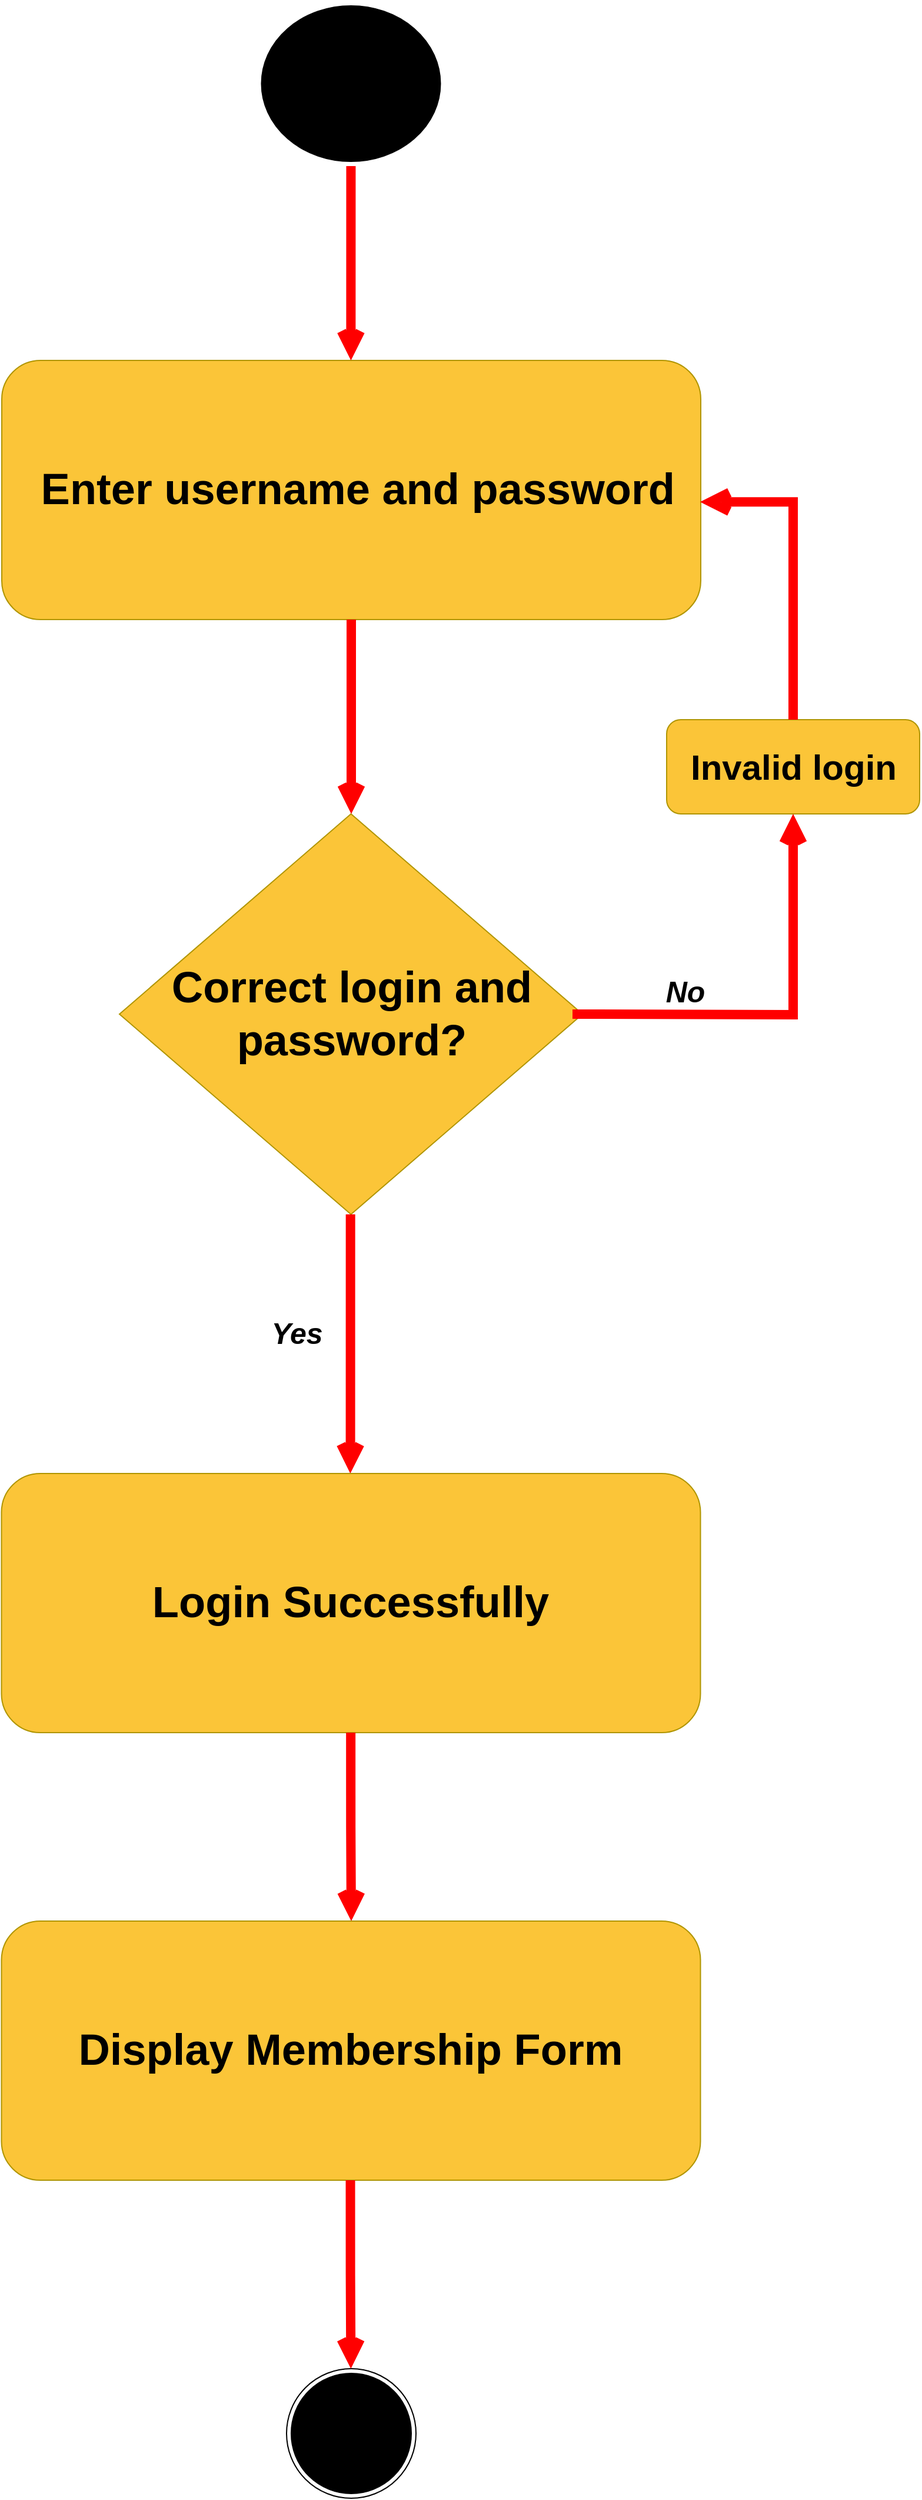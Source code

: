 <mxfile version="20.6.2" type="device"><diagram id="YIuhwCXFtU0l5JRYasBR" name="Page-1"><mxGraphModel dx="4097" dy="-30" grid="1" gridSize="10" guides="1" tooltips="1" connect="1" arrows="1" fold="1" page="1" pageScale="1" pageWidth="1654" pageHeight="2336" math="0" shadow="0"><root><mxCell id="0"/><mxCell id="1" parent="0"/><mxCell id="zKT7PujIKJErnOPzl2WX-4" value="&lt;b&gt;&amp;nbsp;Enter username and password&lt;/b&gt;" style="rounded=1;whiteSpace=wrap;html=1;strokeColor=#B09500;fontSize=37;fillColor=#FBC538;fontColor=#000000;" parent="1" vertex="1"><mxGeometry x="1577.5" y="3095" width="594" height="220" as="geometry"/></mxCell><mxCell id="zKT7PujIKJErnOPzl2WX-5" value="&lt;b&gt;Correct login and password?&lt;/b&gt;" style="rhombus;whiteSpace=wrap;html=1;strokeColor=#B09500;fontSize=37;fillColor=#FBC538;fontColor=#000000;" parent="1" vertex="1"><mxGeometry x="1677.5" y="3480" width="393.5" height="340" as="geometry"/></mxCell><mxCell id="zKT7PujIKJErnOPzl2WX-20" value="" style="edgeStyle=orthogonalEdgeStyle;html=1;verticalAlign=bottom;endArrow=open;endSize=8;strokeColor=#ff0000;rounded=0;strokeWidth=8;fontSize=37;sketch=0;shadow=0;exitX=0.5;exitY=1;exitDx=0;exitDy=0;" parent="1" source="zKT7PujIKJErnOPzl2WX-4" edge="1"><mxGeometry relative="1" as="geometry"><mxPoint x="1874.5" y="3480" as="targetPoint"/><mxPoint x="1882.5" y="3680" as="sourcePoint"/><Array as="points"><mxPoint x="1874.5" y="3450"/></Array></mxGeometry></mxCell><mxCell id="zKT7PujIKJErnOPzl2WX-22" value="" style="edgeStyle=orthogonalEdgeStyle;html=1;verticalAlign=bottom;endArrow=open;endSize=8;strokeColor=#ff0000;rounded=0;strokeWidth=8;fontSize=37;exitX=0.5;exitY=1;exitDx=0;exitDy=0;" parent="1" edge="1"><mxGeometry relative="1" as="geometry"><mxPoint x="1873.67" y="4040" as="targetPoint"/><mxPoint x="1873.84" y="3820" as="sourcePoint"/><Array as="points"><mxPoint x="1873.84" y="4010"/><mxPoint x="1873.84" y="4010"/></Array></mxGeometry></mxCell><mxCell id="zKT7PujIKJErnOPzl2WX-23" value="&lt;font size=&quot;1&quot; style=&quot;&quot;&gt;&lt;b style=&quot;font-size: 25px;&quot;&gt;&lt;i&gt;Yes&lt;/i&gt;&lt;/b&gt;&lt;/font&gt;" style="text;html=1;align=center;verticalAlign=middle;resizable=0;points=[];autosize=1;strokeColor=none;fillColor=none;" parent="1" vertex="1"><mxGeometry x="1792.5" y="3900" width="70" height="40" as="geometry"/></mxCell><mxCell id="zKT7PujIKJErnOPzl2WX-28" value="&lt;b&gt;&lt;font style=&quot;font-size: 30px;&quot;&gt;Invalid login&lt;/font&gt;&lt;/b&gt;" style="rounded=1;whiteSpace=wrap;html=1;fontSize=25;fillColor=#FBC538;strokeColor=#B09500;fontColor=#000000;" parent="1" vertex="1"><mxGeometry x="2142.5" y="3400" width="215" height="80" as="geometry"/></mxCell><mxCell id="zKT7PujIKJErnOPzl2WX-30" value="" style="edgeStyle=orthogonalEdgeStyle;html=1;verticalAlign=bottom;endArrow=open;endSize=8;strokeColor=#ff0000;rounded=0;strokeWidth=8;fontSize=37;entryX=0.5;entryY=1;entryDx=0;entryDy=0;" parent="1" target="zKT7PujIKJErnOPzl2WX-28" edge="1"><mxGeometry relative="1" as="geometry"><mxPoint x="2062.5" y="4110" as="targetPoint"/><mxPoint x="2062.5" y="3650" as="sourcePoint"/><Array as="points"/></mxGeometry></mxCell><mxCell id="zKT7PujIKJErnOPzl2WX-27" value="&lt;span style=&quot;font-size: 25px;&quot;&gt;&lt;b&gt;&lt;i&gt;No&lt;/i&gt;&lt;/b&gt;&lt;/span&gt;" style="text;html=1;align=center;verticalAlign=middle;resizable=0;points=[];autosize=1;strokeColor=none;fillColor=none;" parent="1" vertex="1"><mxGeometry x="2127.5" y="3610" width="60" height="40" as="geometry"/></mxCell><mxCell id="zKT7PujIKJErnOPzl2WX-31" value="" style="edgeStyle=orthogonalEdgeStyle;html=1;verticalAlign=bottom;endArrow=open;endSize=8;strokeColor=#ff0000;rounded=0;strokeWidth=8;fontSize=37;entryX=0.999;entryY=0.546;entryDx=0;entryDy=0;entryPerimeter=0;exitX=0.5;exitY=0;exitDx=0;exitDy=0;" parent="1" source="zKT7PujIKJErnOPzl2WX-28" target="zKT7PujIKJErnOPzl2WX-4" edge="1"><mxGeometry relative="1" as="geometry"><mxPoint x="2187.56" y="3350" as="targetPoint"/><mxPoint x="2235.5" y="3370" as="sourcePoint"/></mxGeometry></mxCell><mxCell id="zKT7PujIKJErnOPzl2WX-33" value="&lt;b&gt;Login Successfully&lt;/b&gt;" style="rounded=1;whiteSpace=wrap;html=1;strokeColor=#B09500;fontSize=37;fillColor=#FBC538;fontColor=#000000;" parent="1" vertex="1"><mxGeometry x="1577.25" y="4040" width="594" height="220" as="geometry"/></mxCell><mxCell id="zKT7PujIKJErnOPzl2WX-36" value="" style="edgeStyle=orthogonalEdgeStyle;html=1;verticalAlign=bottom;endArrow=open;endSize=8;strokeColor=#ff0000;rounded=0;strokeWidth=8;fontSize=37;exitX=0.5;exitY=1;exitDx=0;exitDy=0;" parent="1" edge="1"><mxGeometry relative="1" as="geometry"><mxPoint x="1874.5" y="4420" as="targetPoint"/><mxPoint x="1874.08" y="4260" as="sourcePoint"/><Array as="points"><mxPoint x="1874.5" y="4340"/><mxPoint x="1874.5" y="4340"/></Array></mxGeometry></mxCell><mxCell id="zKT7PujIKJErnOPzl2WX-37" value="&lt;b&gt;Display Membership Form&lt;/b&gt;" style="rounded=1;whiteSpace=wrap;html=1;strokeColor=#B09500;fontSize=37;fillColor=#FBC538;fontColor=#000000;" parent="1" vertex="1"><mxGeometry x="1577.25" y="4420" width="594" height="220" as="geometry"/></mxCell><mxCell id="zKT7PujIKJErnOPzl2WX-38" value="" style="ellipse;html=1;shape=endState;fillColor=#000000;strokeColor=#000000;fontSize=25;" parent="1" vertex="1"><mxGeometry x="1819.5" y="4800" width="110" height="110" as="geometry"/></mxCell><mxCell id="zKT7PujIKJErnOPzl2WX-39" value="" style="edgeStyle=orthogonalEdgeStyle;html=1;verticalAlign=bottom;endArrow=open;endSize=8;strokeColor=#ff0000;rounded=0;strokeWidth=8;fontSize=37;exitX=0.5;exitY=1;exitDx=0;exitDy=0;" parent="1" edge="1"><mxGeometry relative="1" as="geometry"><mxPoint x="1874.19" y="4800" as="targetPoint"/><mxPoint x="1873.77" y="4640" as="sourcePoint"/><Array as="points"><mxPoint x="1874.19" y="4720"/><mxPoint x="1874.19" y="4720"/></Array></mxGeometry></mxCell><mxCell id="lbr0iyWy18Xd301Ku16k-2" value="" style="ellipse;html=1;shape=startState;fillColor=#000000;strokeColor=#000000;" parent="1" vertex="1"><mxGeometry x="1794.25" y="2790" width="160" height="140" as="geometry"/></mxCell><mxCell id="vMGn3a2C9XiohERZw905-2" value="" style="edgeStyle=orthogonalEdgeStyle;html=1;verticalAlign=bottom;endArrow=open;endSize=8;strokeColor=#ff0000;rounded=0;strokeWidth=8;fontSize=37;sketch=0;shadow=0;exitX=0.5;exitY=1;exitDx=0;exitDy=0;" parent="1" edge="1"><mxGeometry relative="1" as="geometry"><mxPoint x="1874.23" y="3095" as="targetPoint"/><mxPoint x="1874.23" y="2930" as="sourcePoint"/><Array as="points"><mxPoint x="1874.23" y="3065"/></Array></mxGeometry></mxCell></root></mxGraphModel></diagram></mxfile>